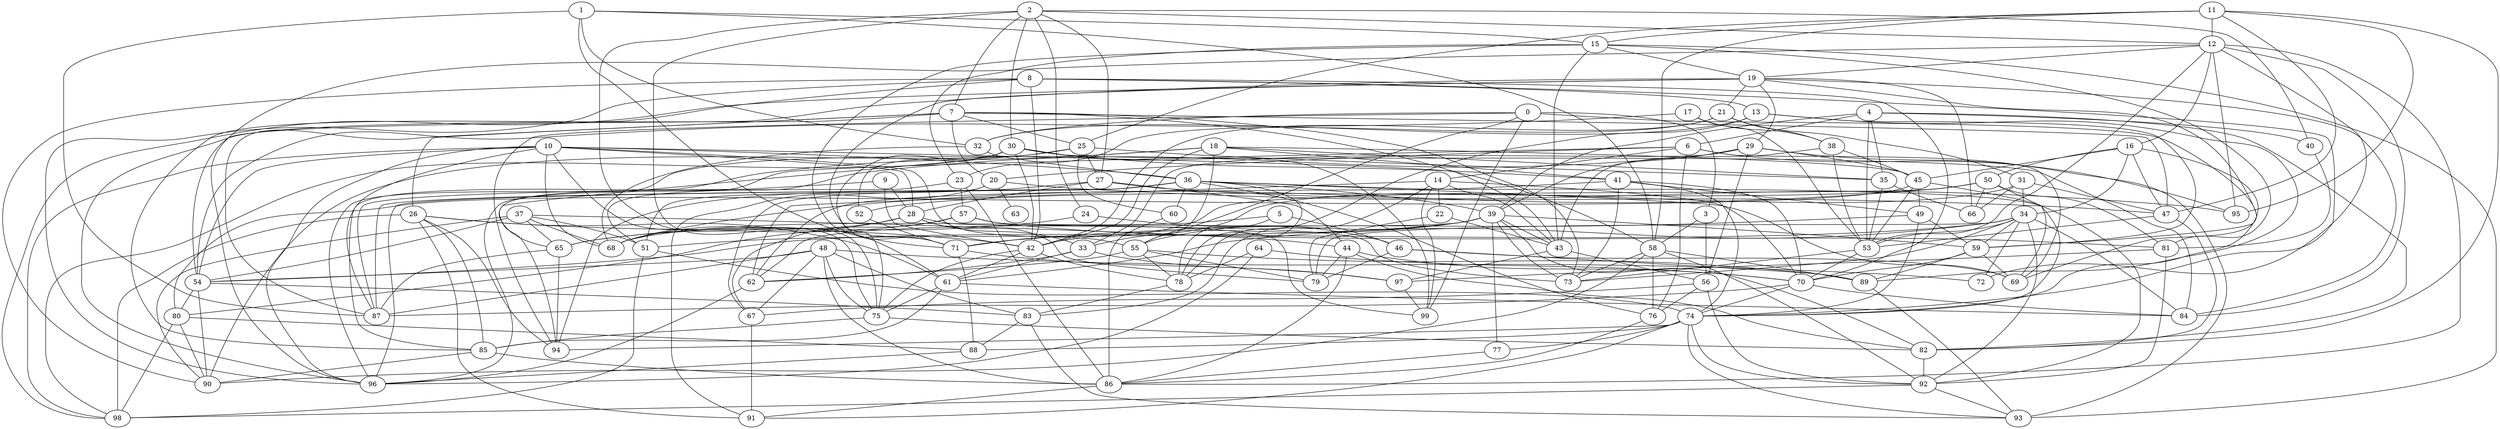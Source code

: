strict graph "gnp_random_graph(100,0.06)" {
0;
1;
2;
3;
4;
5;
6;
7;
8;
9;
10;
11;
12;
13;
14;
15;
16;
17;
18;
19;
20;
21;
22;
23;
24;
25;
26;
27;
28;
29;
30;
31;
32;
33;
34;
35;
36;
37;
38;
39;
40;
41;
42;
43;
44;
45;
46;
47;
48;
49;
50;
51;
52;
53;
54;
55;
56;
57;
58;
59;
60;
61;
62;
63;
64;
65;
66;
67;
68;
69;
70;
71;
72;
73;
74;
75;
76;
77;
78;
79;
80;
81;
82;
83;
84;
85;
86;
87;
88;
89;
90;
91;
92;
93;
94;
95;
96;
97;
98;
99;
0 -- 32  [is_available=True, prob="1.0"];
0 -- 99  [is_available=True, prob="0.00396824899417"];
0 -- 69  [is_available=True, prob="0.538383003392"];
0 -- 3  [is_available=True, prob="1.0"];
0 -- 55  [is_available=True, prob="1.0"];
0 -- 94  [is_available=True, prob="0.750293115366"];
1 -- 32  [is_available=True, prob="0.593261935165"];
1 -- 87  [is_available=True, prob="0.613805352538"];
1 -- 58  [is_available=True, prob="0.52020350207"];
1 -- 71  [is_available=True, prob="0.563456170059"];
1 -- 15  [is_available=True, prob="0.477071101308"];
2 -- 7  [is_available=True, prob="1.0"];
2 -- 40  [is_available=True, prob="0.908384491997"];
2 -- 75  [is_available=True, prob="0.580962031398"];
2 -- 12  [is_available=True, prob="0.246661779561"];
2 -- 24  [is_available=True, prob="0.294121757285"];
2 -- 27  [is_available=True, prob="0.605944937012"];
2 -- 61  [is_available=True, prob="0.0159056060125"];
2 -- 30  [is_available=True, prob="0.4293576367"];
3 -- 56  [is_available=True, prob="0.536328146298"];
3 -- 58  [is_available=True, prob="0.354316329079"];
4 -- 35  [is_available=True, prob="0.663572575835"];
4 -- 6  [is_available=True, prob="0.377860652891"];
4 -- 39  [is_available=True, prob="0.305247572308"];
4 -- 40  [is_available=True, prob="0.0621368556871"];
4 -- 82  [is_available=True, prob="0.237575941849"];
4 -- 53  [is_available=True, prob="0.490353505162"];
5 -- 68  [is_available=True, prob="0.0323553665059"];
5 -- 78  [is_available=True, prob="1.0"];
5 -- 46  [is_available=True, prob="1.0"];
6 -- 96  [is_available=True, prob="0.767309726746"];
6 -- 69  [is_available=True, prob="0.0762721178336"];
6 -- 76  [is_available=True, prob="1.0"];
6 -- 14  [is_available=True, prob="1.0"];
6 -- 20  [is_available=True, prob="0.795368628184"];
6 -- 95  [is_available=True, prob="1.0"];
7 -- 96  [is_available=True, prob="0.481629783923"];
7 -- 73  [is_available=True, prob="0.173231478242"];
7 -- 43  [is_available=True, prob="0.507782897609"];
7 -- 47  [is_available=True, prob="1.0"];
7 -- 20  [is_available=True, prob="0.21160849437"];
7 -- 87  [is_available=True, prob="0.289765247935"];
7 -- 25  [is_available=True, prob="1.0"];
7 -- 26  [is_available=True, prob="0.714858029104"];
8 -- 96  [is_available=True, prob="1.0"];
8 -- 70  [is_available=True, prob="0.345640124724"];
8 -- 42  [is_available=True, prob="0.129236480566"];
8 -- 13  [is_available=True, prob="0.55593357857"];
8 -- 85  [is_available=True, prob="0.568579399092"];
8 -- 90  [is_available=True, prob="0.970702670438"];
8 -- 74  [is_available=True, prob="0.960068763221"];
9 -- 42  [is_available=True, prob="1.0"];
9 -- 28  [is_available=True, prob="0.821657339438"];
9 -- 87  [is_available=True, prob="0.293389354994"];
10 -- 96  [is_available=True, prob="0.841823440009"];
10 -- 98  [is_available=True, prob="0.787819511674"];
10 -- 87  [is_available=True, prob="0.109747384441"];
10 -- 68  [is_available=True, prob="0.543339322725"];
10 -- 75  [is_available=True, prob="1.0"];
10 -- 54  [is_available=True, prob="1.0"];
10 -- 55  [is_available=True, prob="1.0"];
10 -- 36  [is_available=True, prob="1.0"];
10 -- 58  [is_available=True, prob="0.617922562801"];
10 -- 28  [is_available=True, prob="0.645828821931"];
11 -- 12  [is_available=True, prob="0.845963499361"];
11 -- 47  [is_available=True, prob="0.467123268528"];
11 -- 82  [is_available=True, prob="0.166128673393"];
11 -- 25  [is_available=True, prob="0.0655942775823"];
11 -- 58  [is_available=True, prob="0.487228864828"];
11 -- 15  [is_available=True, prob="0.636746504843"];
11 -- 95  [is_available=True, prob="0.0744109317197"];
12 -- 96  [is_available=True, prob="0.360532385948"];
12 -- 72  [is_available=True, prob="0.575892583577"];
12 -- 16  [is_available=True, prob="0.487651184321"];
12 -- 19  [is_available=True, prob="0.658383452588"];
12 -- 84  [is_available=True, prob="0.0580599882583"];
12 -- 53  [is_available=True, prob="0.579123327928"];
12 -- 86  [is_available=True, prob="0.194447305992"];
12 -- 95  [is_available=True, prob="1.0"];
13 -- 32  [is_available=True, prob="0.358693306531"];
13 -- 59  [is_available=True, prob="1.0"];
13 -- 78  [is_available=True, prob="0.354978366276"];
13 -- 89  [is_available=True, prob="0.439952946127"];
14 -- 99  [is_available=True, prob="0.895852613076"];
14 -- 70  [is_available=True, prob="0.911216552706"];
14 -- 43  [is_available=True, prob="0.425275306027"];
14 -- 83  [is_available=True, prob="1.0"];
14 -- 22  [is_available=True, prob="0.57202883752"];
14 -- 62  [is_available=True, prob="1.0"];
15 -- 43  [is_available=True, prob="0.968306836532"];
15 -- 71  [is_available=True, prob="0.27433305888"];
15 -- 81  [is_available=True, prob="1.0"];
15 -- 19  [is_available=True, prob="1.0"];
15 -- 23  [is_available=True, prob="0.758046091921"];
15 -- 93  [is_available=True, prob="0.685841238811"];
16 -- 34  [is_available=True, prob="0.840077067578"];
16 -- 74  [is_available=True, prob="1.0"];
16 -- 45  [is_available=True, prob="0.286377826728"];
16 -- 47  [is_available=True, prob="0.861141247439"];
16 -- 50  [is_available=True, prob="0.312832116011"];
17 -- 54  [is_available=True, prob="0.147629993916"];
17 -- 53  [is_available=True, prob="1.0"];
17 -- 38  [is_available=True, prob="1.0"];
18 -- 96  [is_available=True, prob="1.0"];
18 -- 35  [is_available=True, prob="0.920506935715"];
18 -- 41  [is_available=True, prob="0.886910903361"];
18 -- 42  [is_available=True, prob="1.0"];
18 -- 45  [is_available=True, prob="1.0"];
18 -- 85  [is_available=True, prob="0.974744158414"];
18 -- 55  [is_available=True, prob="1.0"];
19 -- 66  [is_available=True, prob="0.374169382673"];
19 -- 71  [is_available=True, prob="1.0"];
19 -- 98  [is_available=True, prob="1.0"];
19 -- 84  [is_available=True, prob="0.536445518684"];
19 -- 21  [is_available=True, prob="0.384951673191"];
19 -- 54  [is_available=True, prob="0.285734763662"];
19 -- 59  [is_available=True, prob="0.827487770812"];
19 -- 29  [is_available=True, prob="0.11447544183"];
20 -- 47  [is_available=True, prob="0.113037131248"];
20 -- 51  [is_available=True, prob="0.188388201333"];
20 -- 91  [is_available=True, prob="0.78898239118"];
20 -- 63  [is_available=True, prob="0.768574296552"];
21 -- 31  [is_available=True, prob="0.172330499514"];
21 -- 42  [is_available=True, prob="0.513661066084"];
21 -- 38  [is_available=True, prob="0.502324364058"];
21 -- 23  [is_available=True, prob="0.709965219477"];
22 -- 43  [is_available=True, prob="1.0"];
22 -- 79  [is_available=True, prob="1.0"];
23 -- 57  [is_available=True, prob="0.366073472493"];
23 -- 51  [is_available=True, prob="0.231912401191"];
23 -- 86  [is_available=True, prob="0.0921891637031"];
24 -- 65  [is_available=True, prob="0.311437335858"];
24 -- 46  [is_available=True, prob="0.333585005267"];
25 -- 65  [is_available=True, prob="0.520410786406"];
25 -- 35  [is_available=True, prob="1.0"];
25 -- 90  [is_available=True, prob="1.0"];
25 -- 27  [is_available=True, prob="0.0953593189614"];
25 -- 60  [is_available=True, prob="1.0"];
26 -- 98  [is_available=True, prob="0.340814314517"];
26 -- 42  [is_available=True, prob="0.125208406493"];
26 -- 85  [is_available=True, prob="1.0"];
26 -- 91  [is_available=True, prob="1.0"];
26 -- 61  [is_available=True, prob="0.722160117168"];
26 -- 94  [is_available=True, prob="0.970938730462"];
27 -- 44  [is_available=True, prob="0.623515351548"];
27 -- 28  [is_available=True, prob="0.929950748979"];
27 -- 94  [is_available=True, prob="0.353272033793"];
27 -- 95  [is_available=True, prob="0.0801758558515"];
28 -- 33  [is_available=True, prob="0.657490411131"];
28 -- 68  [is_available=True, prob="0.78746134772"];
28 -- 79  [is_available=True, prob="0.428007111894"];
28 -- 80  [is_available=True, prob="0.251338417749"];
28 -- 73  [is_available=True, prob="0.0586639430351"];
29 -- 33  [is_available=True, prob="0.574482289843"];
29 -- 39  [is_available=True, prob="0.929182757012"];
29 -- 45  [is_available=True, prob="0.301354869956"];
29 -- 56  [is_available=True, prob="0.62340215004"];
29 -- 93  [is_available=True, prob="0.412276893238"];
29 -- 94  [is_available=True, prob="1.0"];
30 -- 99  [is_available=True, prob="0.452135825166"];
30 -- 41  [is_available=True, prob="0.0291698878714"];
30 -- 42  [is_available=True, prob="0.115941825895"];
30 -- 75  [is_available=True, prob="0.964866904048"];
30 -- 98  [is_available=True, prob="0.828232513639"];
30 -- 84  [is_available=True, prob="0.0323831488253"];
30 -- 52  [is_available=True, prob="0.285664785072"];
31 -- 33  [is_available=True, prob="1.0"];
31 -- 34  [is_available=True, prob="0.534827561849"];
31 -- 66  [is_available=True, prob="1.0"];
31 -- 47  [is_available=True, prob="1.0"];
32 -- 36  [is_available=True, prob="0.581720842823"];
32 -- 68  [is_available=True, prob="0.62196956106"];
33 -- 97  [is_available=True, prob="1.0"];
33 -- 61  [is_available=True, prob="0.606727449373"];
33 -- 62  [is_available=True, prob="1.0"];
34 -- 72  [is_available=True, prob="0.540507414834"];
34 -- 73  [is_available=True, prob="0.653820713662"];
34 -- 79  [is_available=True, prob="1.0"];
34 -- 84  [is_available=True, prob="0.794710374177"];
34 -- 53  [is_available=True, prob="0.912448759087"];
34 -- 54  [is_available=True, prob="0.230400697467"];
34 -- 59  [is_available=True, prob="0.803477696618"];
34 -- 92  [is_available=True, prob="0.911708345208"];
34 -- 61  [is_available=True, prob="0.0346973898113"];
35 -- 66  [is_available=True, prob="1.0"];
35 -- 53  [is_available=True, prob="0.266710646677"];
36 -- 96  [is_available=True, prob="0.253146850025"];
36 -- 67  [is_available=True, prob="0.995117609257"];
36 -- 69  [is_available=True, prob="0.714493851657"];
36 -- 39  [is_available=True, prob="0.152702886409"];
36 -- 92  [is_available=True, prob="0.211024156612"];
36 -- 76  [is_available=True, prob="0.661575823798"];
36 -- 78  [is_available=True, prob="0.351721759583"];
36 -- 87  [is_available=True, prob="0.260463978292"];
36 -- 60  [is_available=True, prob="0.535624225582"];
37 -- 65  [is_available=True, prob="0.694805002133"];
37 -- 68  [is_available=True, prob="1.0"];
37 -- 44  [is_available=True, prob="1.0"];
37 -- 51  [is_available=True, prob="0.595305957018"];
37 -- 54  [is_available=True, prob="0.61659302347"];
37 -- 90  [is_available=True, prob="1.0"];
38 -- 53  [is_available=True, prob="1.0"];
38 -- 43  [is_available=True, prob="1.0"];
38 -- 45  [is_available=True, prob="1.0"];
39 -- 73  [is_available=True, prob="0.728581905976"];
39 -- 42  [is_available=True, prob="1.0"];
39 -- 43  [is_available=True, prob="1.0"];
39 -- 77  [is_available=True, prob="0.76578022442"];
39 -- 82  [is_available=True, prob="0.0841616956519"];
39 -- 51  [is_available=True, prob="0.0378003583151"];
39 -- 55  [is_available=True, prob="1.0"];
39 -- 59  [is_available=True, prob="0.765554859107"];
39 -- 62  [is_available=True, prob="0.129714460193"];
40 -- 81  [is_available=True, prob="0.957484225913"];
41 -- 70  [is_available=True, prob="0.591513879423"];
41 -- 73  [is_available=True, prob="0.00109619017189"];
41 -- 74  [is_available=True, prob="0.593016570589"];
41 -- 49  [is_available=True, prob="1.0"];
41 -- 62  [is_available=True, prob="0.434134844001"];
42 -- 75  [is_available=True, prob="0.711038646011"];
42 -- 78  [is_available=True, prob="0.108812644441"];
42 -- 61  [is_available=True, prob="0.0502026860224"];
43 -- 97  [is_available=True, prob="0.937529349473"];
43 -- 56  [is_available=True, prob="0.775168669288"];
44 -- 70  [is_available=True, prob="1.0"];
44 -- 79  [is_available=True, prob="0.0695310039187"];
44 -- 82  [is_available=True, prob="0.692332860569"];
44 -- 86  [is_available=True, prob="0.276001322467"];
45 -- 80  [is_available=True, prob="1.0"];
45 -- 74  [is_available=True, prob="1.0"];
45 -- 49  [is_available=True, prob="0.822592657198"];
45 -- 53  [is_available=True, prob="0.256567492132"];
46 -- 89  [is_available=True, prob="0.754232333687"];
46 -- 79  [is_available=True, prob="0.693932697054"];
46 -- 69  [is_available=True, prob="0.183013251237"];
47 -- 82  [is_available=True, prob="0.118450706635"];
47 -- 53  [is_available=True, prob="0.984543014497"];
48 -- 67  [is_available=True, prob="0.341564779862"];
48 -- 54  [is_available=True, prob="0.0984719697362"];
48 -- 72  [is_available=True, prob="0.335363862033"];
48 -- 75  [is_available=True, prob="0.352777987861"];
48 -- 83  [is_available=True, prob="1.0"];
48 -- 86  [is_available=True, prob="0.820959654241"];
48 -- 87  [is_available=True, prob="0.994548268121"];
49 -- 74  [is_available=True, prob="0.851923246079"];
49 -- 59  [is_available=True, prob="1.0"];
49 -- 71  [is_available=True, prob="1.0"];
50 -- 66  [is_available=True, prob="1.0"];
50 -- 68  [is_available=True, prob="0.506195906864"];
50 -- 69  [is_available=True, prob="0.337505204153"];
50 -- 71  [is_available=True, prob="0.551243494447"];
50 -- 81  [is_available=True, prob="0.648191221168"];
50 -- 52  [is_available=True, prob="0.220487711929"];
51 -- 98  [is_available=True, prob="1.0"];
51 -- 74  [is_available=True, prob="0.697290832435"];
52 -- 71  [is_available=True, prob="0.0358197343032"];
53 -- 70  [is_available=True, prob="0.149433285669"];
53 -- 73  [is_available=True, prob="0.126257675784"];
54 -- 80  [is_available=True, prob="0.918407818178"];
54 -- 83  [is_available=True, prob="0.62369624364"];
54 -- 90  [is_available=True, prob="0.33197255529"];
55 -- 78  [is_available=True, prob="0.743773886302"];
55 -- 79  [is_available=True, prob="0.0918146629886"];
55 -- 89  [is_available=True, prob="0.415967406967"];
55 -- 62  [is_available=True, prob="0.360231332774"];
56 -- 67  [is_available=True, prob="1.0"];
56 -- 76  [is_available=True, prob="0.801829362456"];
56 -- 92  [is_available=True, prob="0.668842612932"];
57 -- 99  [is_available=True, prob="0.341885331205"];
57 -- 65  [is_available=True, prob="0.867499425665"];
57 -- 67  [is_available=True, prob="0.130962003447"];
57 -- 81  [is_available=True, prob="1.0"];
58 -- 73  [is_available=True, prob="0.851559867283"];
58 -- 76  [is_available=True, prob="1.0"];
58 -- 89  [is_available=True, prob="0.532542479131"];
58 -- 90  [is_available=True, prob="1.0"];
58 -- 92  [is_available=True, prob="0.413329439777"];
59 -- 69  [is_available=True, prob="0.647135540256"];
59 -- 70  [is_available=True, prob="1.0"];
59 -- 89  [is_available=True, prob="0.823930752729"];
60 -- 86  [is_available=True, prob="0.360267321035"];
61 -- 75  [is_available=True, prob="0.685567518267"];
61 -- 84  [is_available=True, prob="0.718688921966"];
61 -- 85  [is_available=True, prob="0.0710509452756"];
62 -- 96  [is_available=True, prob="0.00157071034679"];
64 -- 96  [is_available=True, prob="0.711438639037"];
64 -- 78  [is_available=True, prob="0.624597841051"];
64 -- 70  [is_available=True, prob="0.730198682543"];
65 -- 87  [is_available=True, prob="0.738924565242"];
65 -- 94  [is_available=True, prob="0.76757361899"];
67 -- 91  [is_available=True, prob="0.734339138016"];
70 -- 74  [is_available=True, prob="0.105437137208"];
70 -- 84  [is_available=True, prob="0.348935617585"];
70 -- 87  [is_available=True, prob="0.253913535694"];
71 -- 97  [is_available=True, prob="0.936909303252"];
71 -- 88  [is_available=True, prob="1.0"];
74 -- 77  [is_available=True, prob="0.764866635496"];
74 -- 88  [is_available=True, prob="0.00171416259676"];
74 -- 91  [is_available=True, prob="0.800198442607"];
74 -- 92  [is_available=True, prob="1.0"];
74 -- 93  [is_available=True, prob="0.781797294438"];
74 -- 94  [is_available=True, prob="0.675298524758"];
75 -- 82  [is_available=True, prob="0.0190264148444"];
75 -- 85  [is_available=True, prob="0.922357914733"];
76 -- 86  [is_available=True, prob="0.925282381473"];
77 -- 86  [is_available=True, prob="0.386219406439"];
78 -- 83  [is_available=True, prob="0.912565248017"];
80 -- 98  [is_available=True, prob="0.515779220002"];
80 -- 88  [is_available=True, prob="0.473121571392"];
80 -- 90  [is_available=True, prob="0.971970513331"];
81 -- 97  [is_available=True, prob="0.368688038121"];
81 -- 92  [is_available=True, prob="0.216340042029"];
82 -- 92  [is_available=True, prob="0.416296805938"];
83 -- 88  [is_available=True, prob="0.350731527725"];
83 -- 93  [is_available=True, prob="0.464494598659"];
85 -- 90  [is_available=True, prob="0.943076211393"];
85 -- 86  [is_available=True, prob="0.413415803091"];
86 -- 91  [is_available=True, prob="0.363934361454"];
88 -- 96  [is_available=True, prob="0.218824364408"];
89 -- 93  [is_available=True, prob="0.429017143017"];
92 -- 98  [is_available=True, prob="0.967484614188"];
92 -- 93  [is_available=True, prob="1.0"];
97 -- 99  [is_available=True, prob="0.908765034941"];
}
